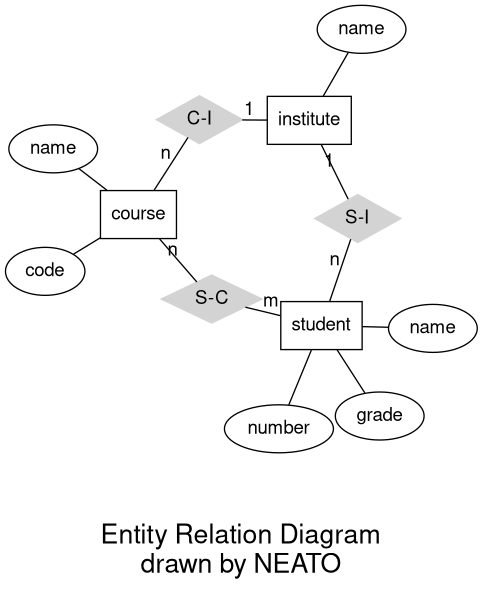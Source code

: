 @startdot
graph ER {
    fontname="Helvetica,Arial,sans-serif"
    node [fontname="Helvetica,Arial,sans-serif"]
    edge [fontname="Helvetica,Arial,sans-serif"]
    layout=neato
    node [shape=box]; course; institute; student;
    node [shape=ellipse]; {node [label="name"] name0; name1; name2;}
        code; grade; number;
    node [shape=diamond,style=filled,color=lightgrey]; "C-I"; "S-C"; "S-I";

    name0 -- course;
    code -- course;
    course -- "C-I" [label="n",len=1.00];
    "C-I" -- institute [label="1",len=1.00];
    institute -- name1;
    institute -- "S-I" [label="1",len=1.00];
    "S-I" -- student [label="n",len=1.00];
    student -- grade;
    student -- name2;
    student -- number;
    student -- "S-C" [label="m",len=1.00];
    "S-C" -- course [label="n",len=1.00];

    label = "\n\nEntity Relation Diagram\ndrawn by NEATO";
    fontsize=20;
}
@enddot